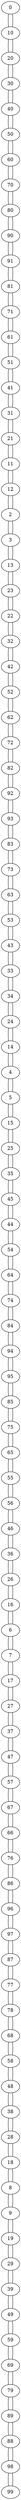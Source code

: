 graph {
	0 [label=0]
	0 -- 10
	10 [label=10]
	10 -- 0
	10 -- 20
	20 [label=20]
	20 -- 10
	20 -- 30
	30 [label=30]
	30 -- 20
	30 -- 40
	40 [label=40]
	40 -- 30
	40 -- 50
	50 [label=50]
	50 -- 40
	50 -- 60
	60 [label=60]
	60 -- 50
	60 -- 70
	70 [label=70]
	70 -- 60
	70 -- 80
	80 [label=80]
	80 -- 70
	80 -- 90
	90 [label=90]
	90 -- 80
	90 -- 91
	91 [label=91]
	91 -- 90
	91 -- 81
	81 [label=81]
	81 -- 91
	81 -- 71
	71 [label=71]
	71 -- 81
	71 -- 61
	61 [label=61]
	61 -- 71
	61 -- 51
	51 [label=51]
	51 -- 61
	51 -- 41
	41 [label=41]
	41 -- 51
	41 -- 31
	31 [label=31]
	31 -- 41
	31 -- 21
	21 [label=21]
	21 -- 31
	21 -- 11
	11 [label=11]
	11 -- 21
	11 -- 12
	12 [label=12]
	12 -- 11
	12 -- 2
	2 [label=2]
	2 -- 12
	2 -- 3
	3 [label=3]
	3 -- 2
	3 -- 13
	13 [label=13]
	13 -- 3
	13 -- 23
	23 [label=23]
	23 -- 13
	23 -- 22
	22 [label=22]
	22 -- 23
	22 -- 32
	32 [label=32]
	32 -- 22
	32 -- 42
	42 [label=42]
	42 -- 32
	42 -- 52
	52 [label=52]
	52 -- 42
	52 -- 62
	62 [label=62]
	62 -- 52
	62 -- 72
	72 [label=72]
	72 -- 62
	72 -- 82
	82 [label=82]
	82 -- 72
	82 -- 92
	92 [label=92]
	92 -- 82
	92 -- 93
	93 [label=93]
	93 -- 92
	93 -- 83
	83 [label=83]
	83 -- 93
	83 -- 73
	73 [label=73]
	73 -- 83
	73 -- 63
	63 [label=63]
	63 -- 73
	63 -- 53
	53 [label=53]
	53 -- 63
	53 -- 43
	43 [label=43]
	43 -- 53
	43 -- 33
	33 [label=33]
	33 -- 43
	33 -- 34
	34 [label=34]
	34 -- 33
	34 -- 24
	24 [label=24]
	24 -- 34
	24 -- 14
	14 [label=14]
	14 -- 24
	14 -- 4
	4 [label=4]
	4 -- 14
	4 -- 5
	5 [label=5]
	5 -- 4
	5 -- 15
	15 [label=15]
	15 -- 5
	15 -- 25
	25 [label=25]
	25 -- 15
	25 -- 35
	35 [label=35]
	35 -- 25
	35 -- 45
	45 [label=45]
	45 -- 35
	45 -- 44
	44 [label=44]
	44 -- 45
	44 -- 54
	54 [label=54]
	54 -- 44
	54 -- 64
	64 [label=64]
	64 -- 54
	64 -- 74
	74 [label=74]
	74 -- 64
	74 -- 84
	84 [label=84]
	84 -- 74
	84 -- 94
	94 [label=94]
	94 -- 84
	94 -- 95
	95 [label=95]
	95 -- 94
	95 -- 85
	85 [label=85]
	85 -- 95
	85 -- 75
	75 [label=75]
	75 -- 85
	75 -- 65
	65 [label=65]
	65 -- 75
	65 -- 55
	55 [label=55]
	55 -- 65
	55 -- 56
	56 [label=56]
	56 -- 55
	56 -- 46
	46 [label=46]
	46 -- 56
	46 -- 36
	36 [label=36]
	36 -- 46
	36 -- 26
	26 [label=26]
	26 -- 36
	26 -- 16
	16 [label=16]
	16 -- 26
	16 -- 6
	6 [label=6]
	6 -- 16
	6 -- 7
	7 [label=7]
	7 -- 6
	7 -- 17
	17 [label=17]
	17 -- 7
	17 -- 27
	27 [label=27]
	27 -- 17
	27 -- 37
	37 [label=37]
	37 -- 27
	37 -- 47
	47 [label=47]
	47 -- 37
	47 -- 57
	57 [label=57]
	57 -- 47
	57 -- 67
	67 [label=67]
	67 -- 57
	67 -- 66
	66 [label=66]
	66 -- 67
	66 -- 76
	76 [label=76]
	76 -- 66
	76 -- 86
	86 [label=86]
	86 -- 76
	86 -- 96
	96 [label=96]
	96 -- 86
	96 -- 97
	97 [label=97]
	97 -- 96
	97 -- 87
	87 [label=87]
	87 -- 97
	87 -- 77
	77 [label=77]
	77 -- 87
	77 -- 78
	78 [label=78]
	78 -- 77
	78 -- 68
	68 [label=68]
	68 -- 78
	68 -- 58
	58 [label=58]
	58 -- 68
	58 -- 48
	48 [label=48]
	48 -- 58
	48 -- 38
	38 [label=38]
	38 -- 48
	38 -- 28
	28 [label=28]
	28 -- 38
	28 -- 18
	18 [label=18]
	18 -- 28
	18 -- 8
	8 [label=8]
	8 -- 18
	8 -- 9
	9 [label=9]
	9 -- 8
	9 -- 19
	19 [label=19]
	19 -- 9
	19 -- 29
	29 [label=29]
	29 -- 19
	29 -- 39
	39 [label=39]
	39 -- 29
	39 -- 49
	49 [label=49]
	49 -- 39
	49 -- 59
	59 [label=59]
	59 -- 49
	59 -- 69
	69 [label=69]
	69 -- 59
	69 -- 79
	79 [label=79]
	79 -- 69
	79 -- 89
	89 [label=89]
	89 -- 79
	89 -- 88
	88 [label=88]
	88 -- 89
	88 -- 98
	98 [label=98]
	98 -- 88
	98 -- 99
	99 [label=99]
	99 -- 98
}
